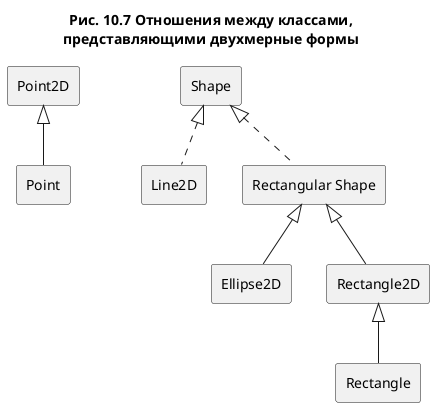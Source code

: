 @startuml
title
Рис. 10.7 Отношения между классами,
представляющими двухмерные формы
end title

rectangle Point2D
rectangle Point

rectangle Shape
rectangle Line2D
rectangle "Rectangular Shape" as RectangularShape
rectangle Ellipse2D
rectangle Rectangle2D
rectangle Rectangle

Point2D <|-- Point
Shape <|.. Line2D
Shape <|.. RectangularShape
RectangularShape <|-- Ellipse2D
RectangularShape <|-- Rectangle2D
Rectangle2D <|-- Rectangle

@enduml